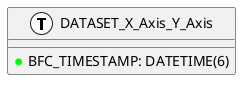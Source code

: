 @startuml asd

!define primary_key(x) <b><color:#b8861b><&key></color> x</b>
!define foreign_key(x) <color:#aaaaaa><&key></color> x
!define column(x) <color:#00ff00><&media-record></color> x
!define table(x) entity x << (T, white) >>

table( DATASET_X_Axis_Y_Axis ) {
  column( BFC_TIMESTAMP ): DATETIME(6)
}


@enduml
